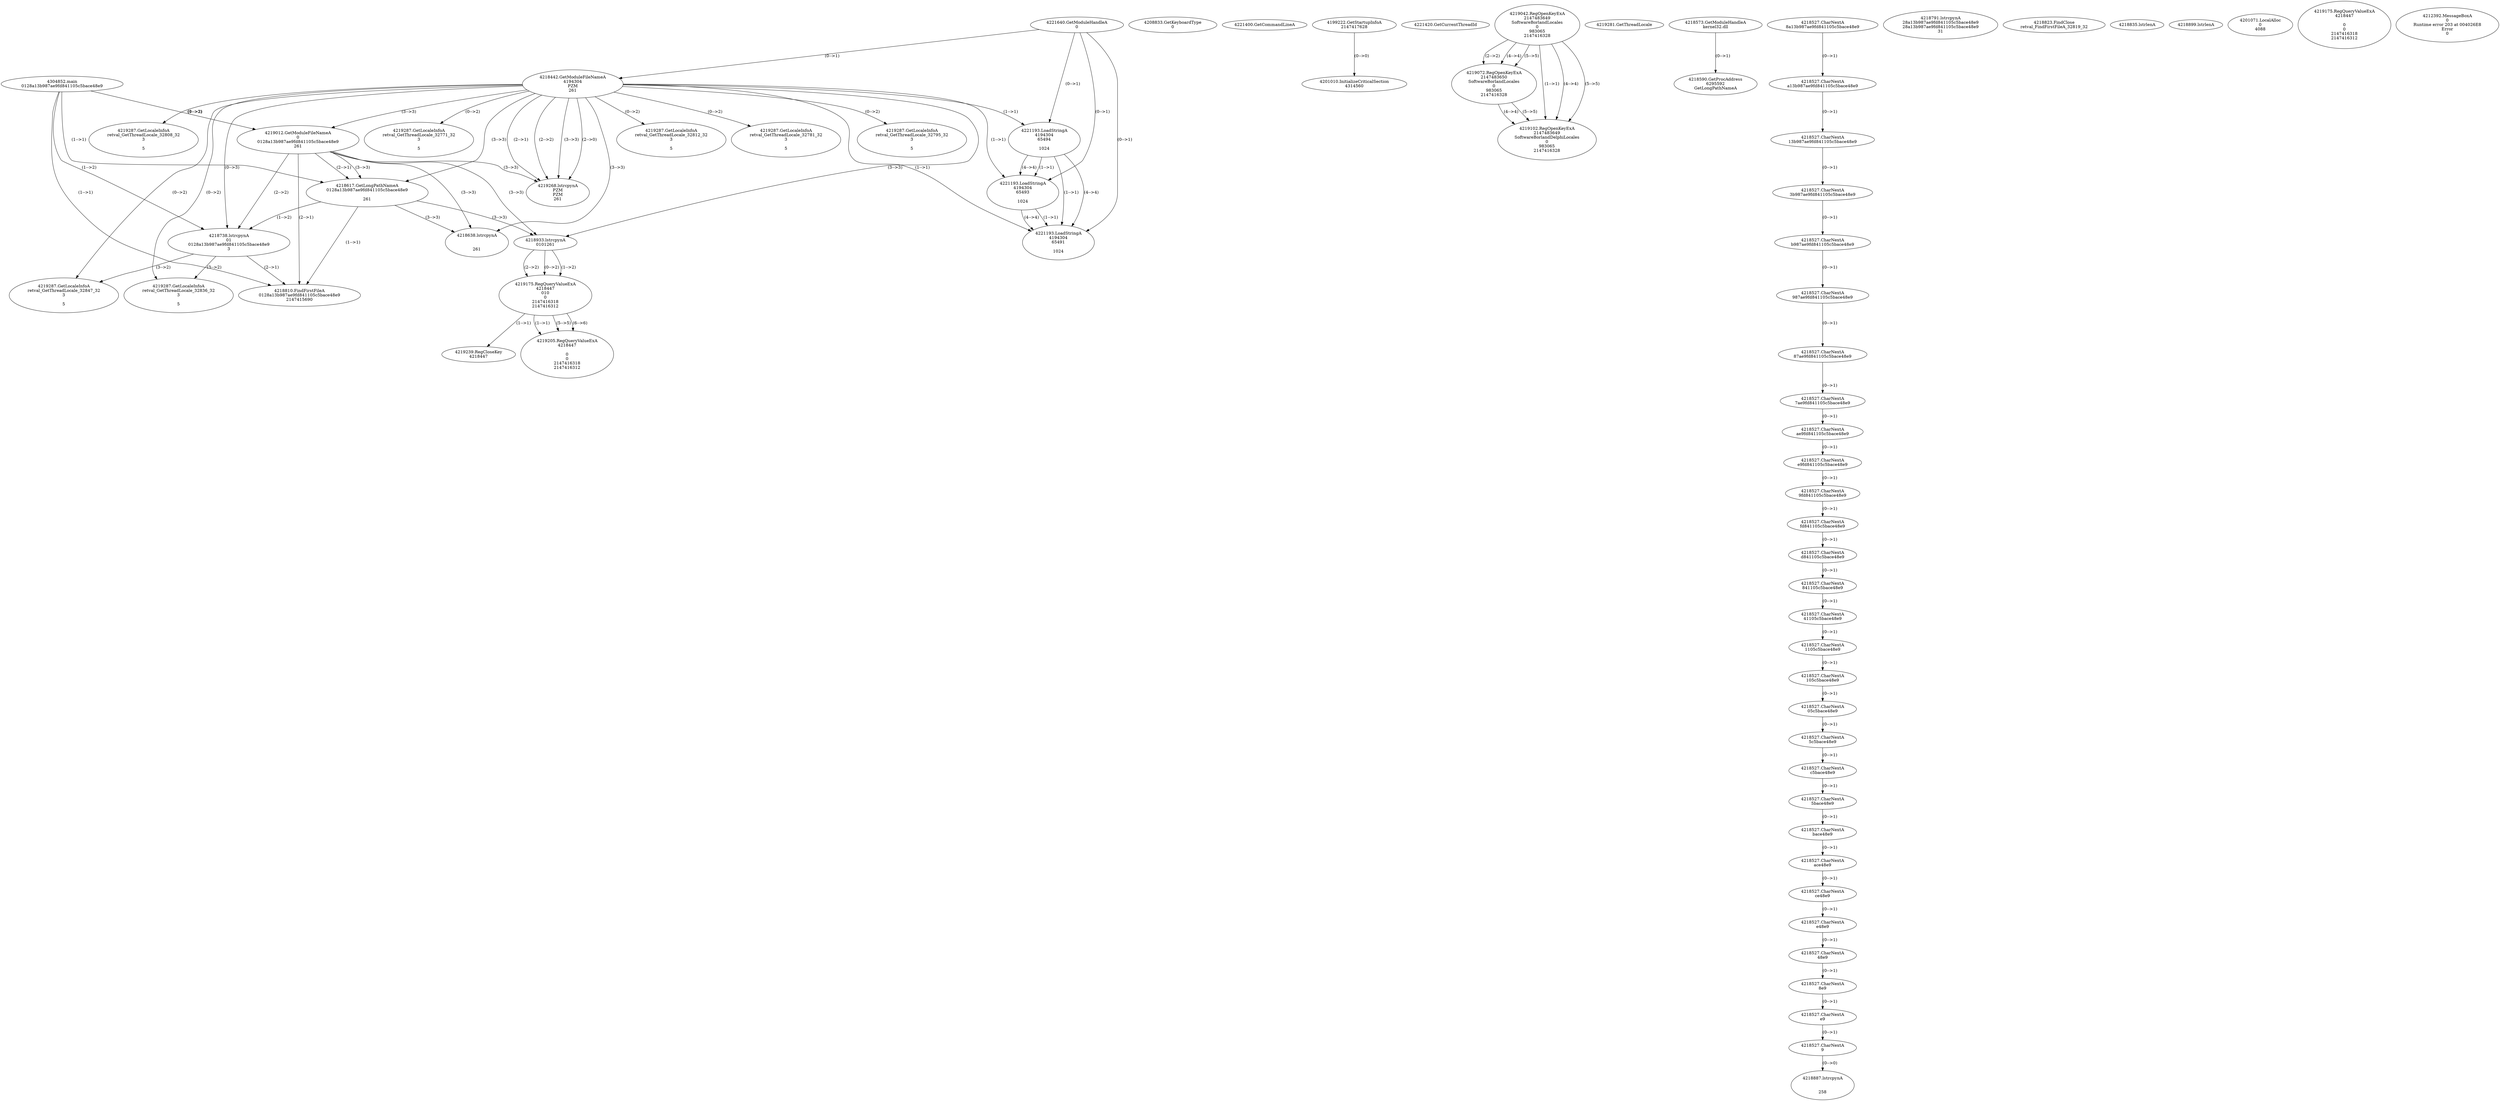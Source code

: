 // Global SCDG with merge call
digraph {
	0 [label="4304852.main
0128a13b987ae9fd841105c5bace48e9"]
	1 [label="4221640.GetModuleHandleA
0"]
	2 [label="4208833.GetKeyboardType
0"]
	3 [label="4221400.GetCommandLineA
"]
	4 [label="4199222.GetStartupInfoA
2147417628"]
	5 [label="4221420.GetCurrentThreadId
"]
	6 [label="4218442.GetModuleFileNameA
4194304
PZM
261"]
	1 -> 6 [label="(0-->1)"]
	7 [label="4219012.GetModuleFileNameA
0
0128a13b987ae9fd841105c5bace48e9
261"]
	0 -> 7 [label="(1-->2)"]
	6 -> 7 [label="(3-->3)"]
	8 [label="4219042.RegOpenKeyExA
2147483649
Software\Borland\Locales
0
983065
2147416328"]
	9 [label="4219072.RegOpenKeyExA
2147483650
Software\Borland\Locales
0
983065
2147416328"]
	8 -> 9 [label="(2-->2)"]
	8 -> 9 [label="(4-->4)"]
	8 -> 9 [label="(5-->5)"]
	10 [label="4219102.RegOpenKeyExA
2147483649
Software\Borland\Delphi\Locales
0
983065
2147416328"]
	8 -> 10 [label="(1-->1)"]
	8 -> 10 [label="(4-->4)"]
	9 -> 10 [label="(4-->4)"]
	8 -> 10 [label="(5-->5)"]
	9 -> 10 [label="(5-->5)"]
	11 [label="4219268.lstrcpynA
PZM
PZM
261"]
	6 -> 11 [label="(2-->1)"]
	6 -> 11 [label="(2-->2)"]
	6 -> 11 [label="(3-->3)"]
	7 -> 11 [label="(3-->3)"]
	6 -> 11 [label="(2-->0)"]
	12 [label="4219281.GetThreadLocale
"]
	13 [label="4219287.GetLocaleInfoA
retval_GetThreadLocale_32771_32
3

5"]
	6 -> 13 [label="(0-->2)"]
	14 [label="4221193.LoadStringA
4194304
65494

1024"]
	1 -> 14 [label="(0-->1)"]
	6 -> 14 [label="(1-->1)"]
	15 [label="4218573.GetModuleHandleA
kernel32.dll"]
	16 [label="4218590.GetProcAddress
6295592
GetLongPathNameA"]
	15 -> 16 [label="(0-->1)"]
	17 [label="4218617.GetLongPathNameA
0128a13b987ae9fd841105c5bace48e9

261"]
	0 -> 17 [label="(1-->1)"]
	7 -> 17 [label="(2-->1)"]
	6 -> 17 [label="(3-->3)"]
	7 -> 17 [label="(3-->3)"]
	18 [label="4218738.lstrcpynA
01
0128a13b987ae9fd841105c5bace48e9
3"]
	0 -> 18 [label="(1-->2)"]
	7 -> 18 [label="(2-->2)"]
	17 -> 18 [label="(1-->2)"]
	6 -> 18 [label="(0-->3)"]
	19 [label="4218527.CharNextA
8a13b987ae9fd841105c5bace48e9"]
	20 [label="4218527.CharNextA
a13b987ae9fd841105c5bace48e9"]
	19 -> 20 [label="(0-->1)"]
	21 [label="4218527.CharNextA
13b987ae9fd841105c5bace48e9"]
	20 -> 21 [label="(0-->1)"]
	22 [label="4218527.CharNextA
3b987ae9fd841105c5bace48e9"]
	21 -> 22 [label="(0-->1)"]
	23 [label="4218527.CharNextA
b987ae9fd841105c5bace48e9"]
	22 -> 23 [label="(0-->1)"]
	24 [label="4218527.CharNextA
987ae9fd841105c5bace48e9"]
	23 -> 24 [label="(0-->1)"]
	25 [label="4218527.CharNextA
87ae9fd841105c5bace48e9"]
	24 -> 25 [label="(0-->1)"]
	26 [label="4218527.CharNextA
7ae9fd841105c5bace48e9"]
	25 -> 26 [label="(0-->1)"]
	27 [label="4218527.CharNextA
ae9fd841105c5bace48e9"]
	26 -> 27 [label="(0-->1)"]
	28 [label="4218527.CharNextA
e9fd841105c5bace48e9"]
	27 -> 28 [label="(0-->1)"]
	29 [label="4218527.CharNextA
9fd841105c5bace48e9"]
	28 -> 29 [label="(0-->1)"]
	30 [label="4218527.CharNextA
fd841105c5bace48e9"]
	29 -> 30 [label="(0-->1)"]
	31 [label="4218527.CharNextA
d841105c5bace48e9"]
	30 -> 31 [label="(0-->1)"]
	32 [label="4218527.CharNextA
841105c5bace48e9"]
	31 -> 32 [label="(0-->1)"]
	33 [label="4218527.CharNextA
41105c5bace48e9"]
	32 -> 33 [label="(0-->1)"]
	34 [label="4218527.CharNextA
1105c5bace48e9"]
	33 -> 34 [label="(0-->1)"]
	35 [label="4218527.CharNextA
105c5bace48e9"]
	34 -> 35 [label="(0-->1)"]
	36 [label="4218527.CharNextA
05c5bace48e9"]
	35 -> 36 [label="(0-->1)"]
	37 [label="4218527.CharNextA
5c5bace48e9"]
	36 -> 37 [label="(0-->1)"]
	38 [label="4218527.CharNextA
c5bace48e9"]
	37 -> 38 [label="(0-->1)"]
	39 [label="4218527.CharNextA
5bace48e9"]
	38 -> 39 [label="(0-->1)"]
	40 [label="4218527.CharNextA
bace48e9"]
	39 -> 40 [label="(0-->1)"]
	41 [label="4218527.CharNextA
ace48e9"]
	40 -> 41 [label="(0-->1)"]
	42 [label="4218527.CharNextA
ce48e9"]
	41 -> 42 [label="(0-->1)"]
	43 [label="4218527.CharNextA
e48e9"]
	42 -> 43 [label="(0-->1)"]
	44 [label="4218527.CharNextA
48e9"]
	43 -> 44 [label="(0-->1)"]
	45 [label="4218527.CharNextA
8e9"]
	44 -> 45 [label="(0-->1)"]
	46 [label="4218527.CharNextA
e9"]
	45 -> 46 [label="(0-->1)"]
	47 [label="4218527.CharNextA
9"]
	46 -> 47 [label="(0-->1)"]
	48 [label="4218791.lstrcpynA
28a13b987ae9fd841105c5bace48e9
28a13b987ae9fd841105c5bace48e9
31"]
	49 [label="4218810.FindFirstFileA
0128a13b987ae9fd841105c5bace48e9
2147415690"]
	0 -> 49 [label="(1-->1)"]
	7 -> 49 [label="(2-->1)"]
	17 -> 49 [label="(1-->1)"]
	18 -> 49 [label="(2-->1)"]
	50 [label="4218823.FindClose
retval_FindFirstFileA_32819_32"]
	51 [label="4218835.lstrlenA
"]
	52 [label="4218887.lstrcpynA


258"]
	47 -> 52 [label="(0-->0)"]
	53 [label="4218899.lstrlenA
"]
	54 [label="4218933.lstrcpynA
01\
01\
261"]
	6 -> 54 [label="(3-->3)"]
	7 -> 54 [label="(3-->3)"]
	17 -> 54 [label="(3-->3)"]
	55 [label="4219175.RegQueryValueExA
4218447
01\
0
0
2147416318
2147416312"]
	54 -> 55 [label="(1-->2)"]
	54 -> 55 [label="(2-->2)"]
	54 -> 55 [label="(0-->2)"]
	56 [label="4219239.RegCloseKey
4218447"]
	55 -> 56 [label="(1-->1)"]
	57 [label="4219287.GetLocaleInfoA
retval_GetThreadLocale_32836_32
3

5"]
	6 -> 57 [label="(0-->2)"]
	18 -> 57 [label="(3-->2)"]
	58 [label="4221193.LoadStringA
4194304
65493

1024"]
	1 -> 58 [label="(0-->1)"]
	6 -> 58 [label="(1-->1)"]
	14 -> 58 [label="(1-->1)"]
	14 -> 58 [label="(4-->4)"]
	59 [label="4221193.LoadStringA
4194304
65491

1024"]
	1 -> 59 [label="(0-->1)"]
	6 -> 59 [label="(1-->1)"]
	14 -> 59 [label="(1-->1)"]
	58 -> 59 [label="(1-->1)"]
	14 -> 59 [label="(4-->4)"]
	58 -> 59 [label="(4-->4)"]
	60 [label="4201010.InitializeCriticalSection
4314560"]
	4 -> 60 [label="(0-->0)"]
	61 [label="4201071.LocalAlloc
0
4088"]
	62 [label="4219205.RegQueryValueExA
4218447

0
0
2147416318
2147416312"]
	55 -> 62 [label="(1-->1)"]
	55 -> 62 [label="(5-->5)"]
	55 -> 62 [label="(6-->6)"]
	63 [label="4219287.GetLocaleInfoA
retval_GetThreadLocale_32847_32
3

5"]
	6 -> 63 [label="(0-->2)"]
	18 -> 63 [label="(3-->2)"]
	64 [label="4218638.lstrcpynA


261"]
	6 -> 64 [label="(3-->3)"]
	7 -> 64 [label="(3-->3)"]
	17 -> 64 [label="(3-->3)"]
	65 [label="4219175.RegQueryValueExA
4218447

0
0
2147416318
2147416312"]
	66 [label="4219287.GetLocaleInfoA
retval_GetThreadLocale_32812_32
3

5"]
	6 -> 66 [label="(0-->2)"]
	67 [label="4212392.MessageBoxA
0
Runtime error 203 at 004026E8
Error
0"]
	68 [label="4219287.GetLocaleInfoA
retval_GetThreadLocale_32781_32
3

5"]
	6 -> 68 [label="(0-->2)"]
	69 [label="4219287.GetLocaleInfoA
retval_GetThreadLocale_32795_32
3

5"]
	6 -> 69 [label="(0-->2)"]
	70 [label="4219287.GetLocaleInfoA
retval_GetThreadLocale_32808_32
3

5"]
	6 -> 70 [label="(0-->2)"]
}
